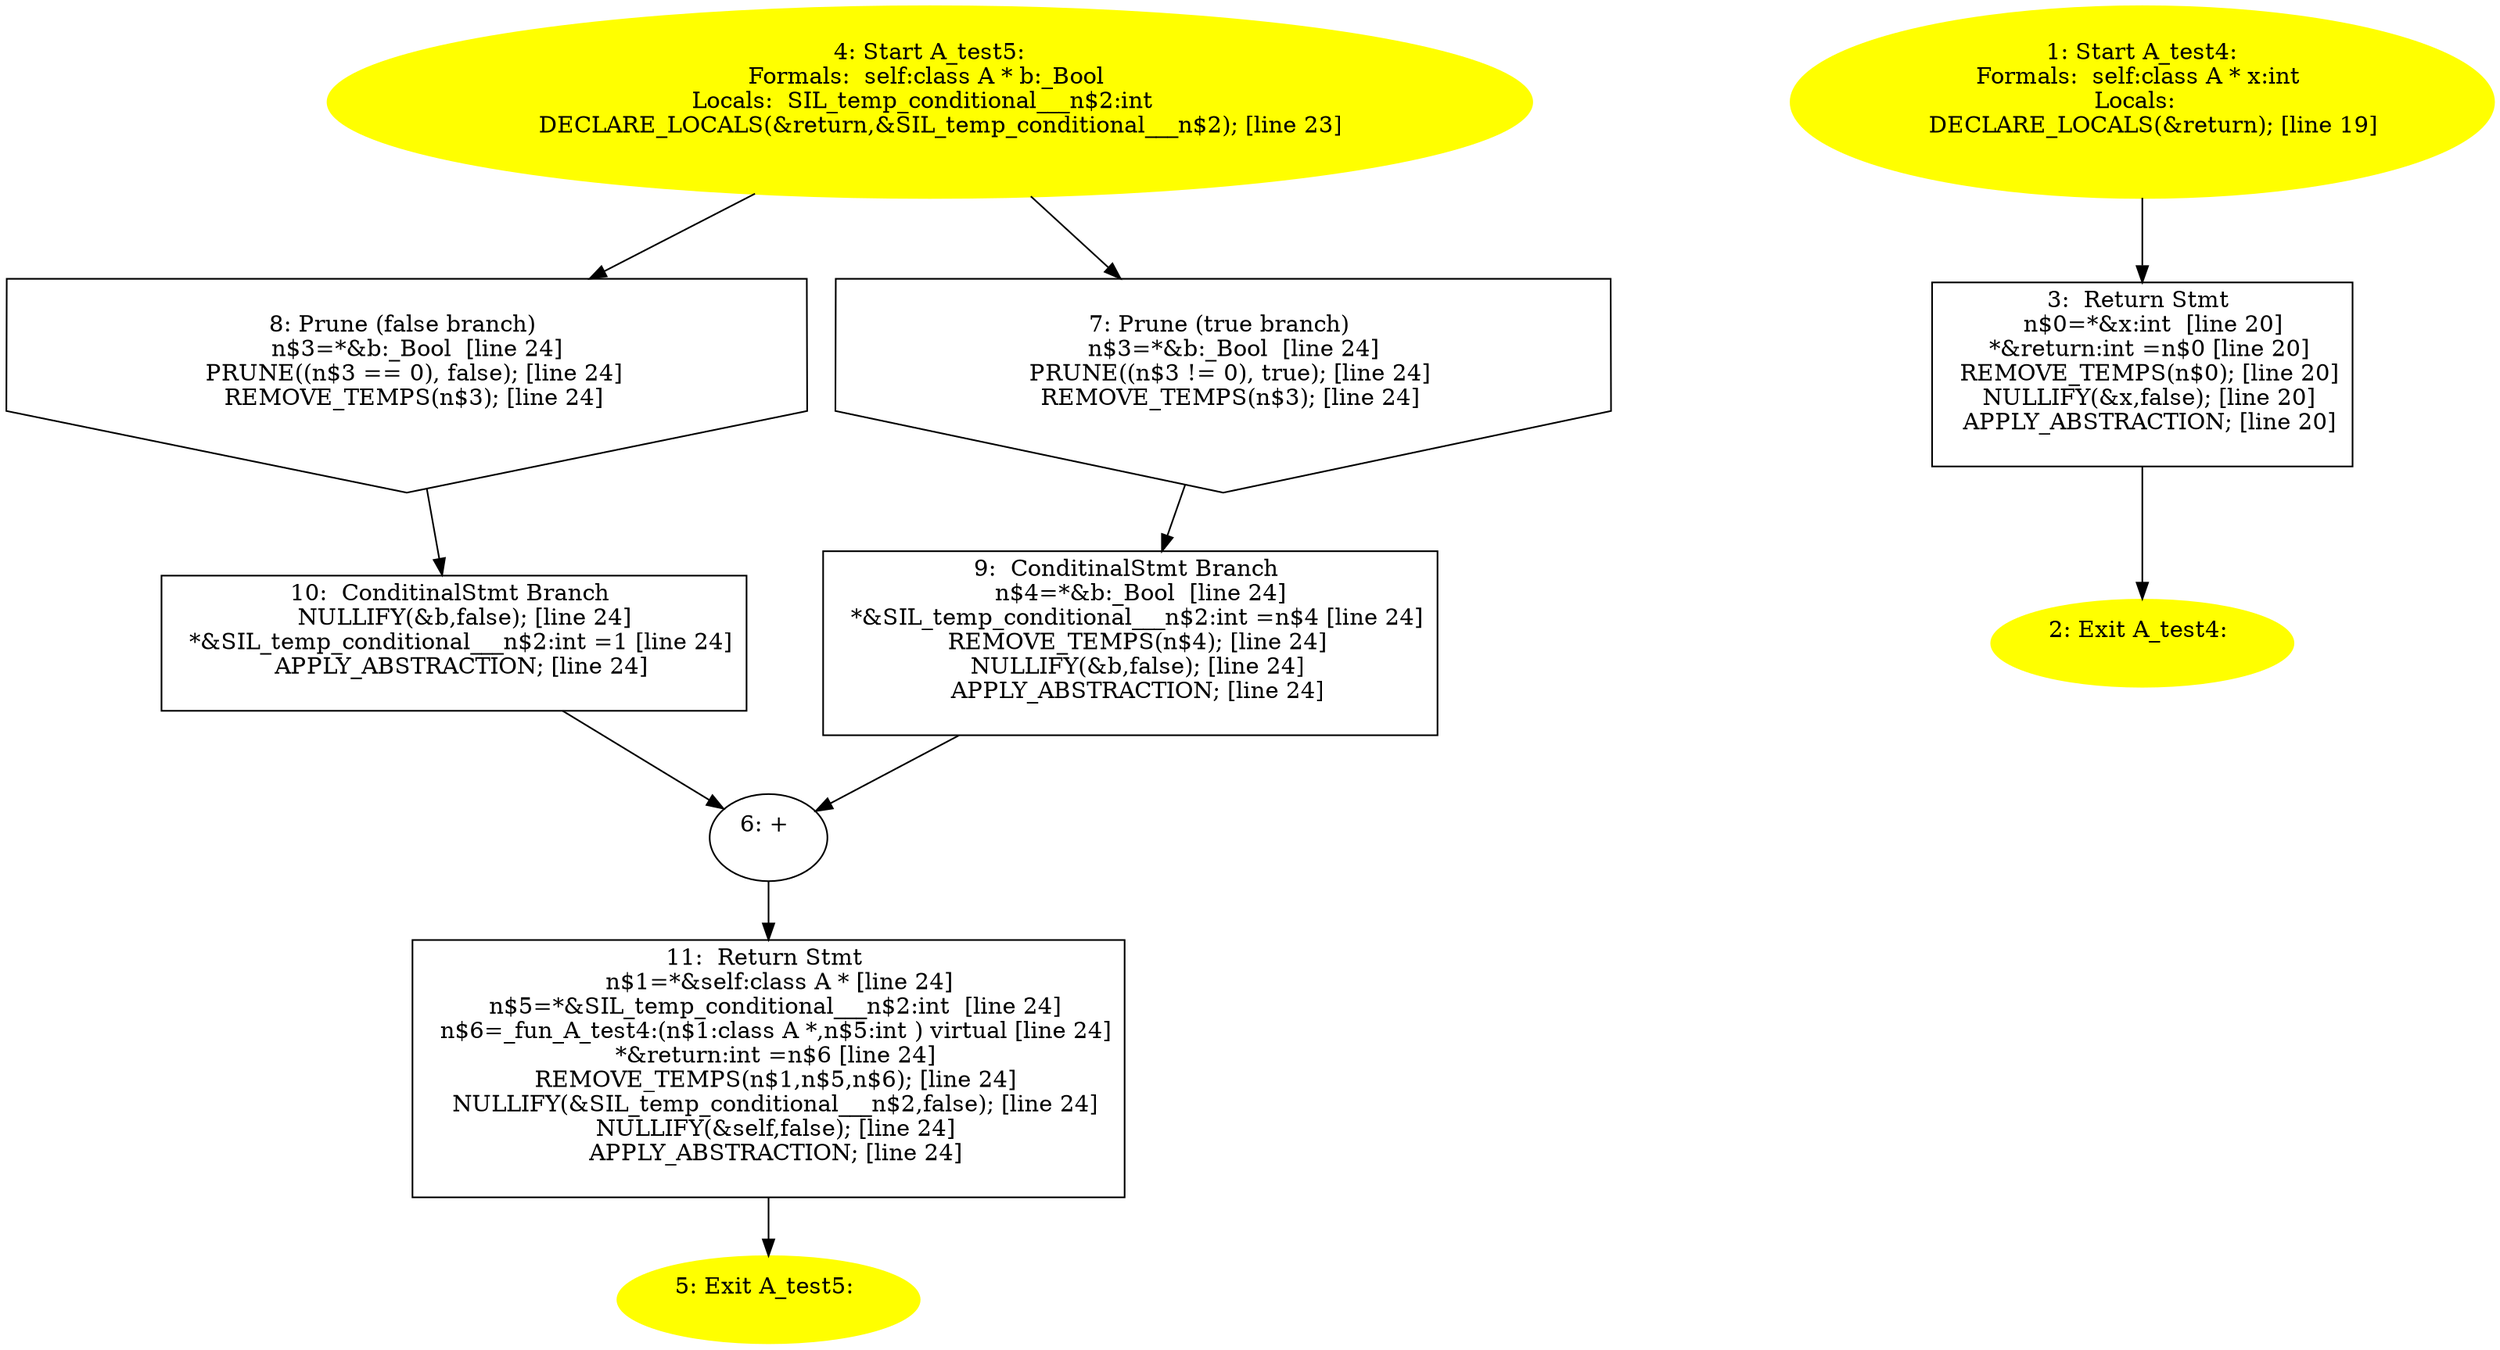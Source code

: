 digraph iCFG {
11 [label="11:  Return Stmt \n   n$1=*&self:class A * [line 24]\n  n$5=*&SIL_temp_conditional___n$2:int  [line 24]\n  n$6=_fun_A_test4:(n$1:class A *,n$5:int ) virtual [line 24]\n  *&return:int =n$6 [line 24]\n  REMOVE_TEMPS(n$1,n$5,n$6); [line 24]\n  NULLIFY(&SIL_temp_conditional___n$2,false); [line 24]\n  NULLIFY(&self,false); [line 24]\n  APPLY_ABSTRACTION; [line 24]\n " shape="box"]
	

	 11 -> 5 ;
10 [label="10:  ConditinalStmt Branch \n   NULLIFY(&b,false); [line 24]\n  *&SIL_temp_conditional___n$2:int =1 [line 24]\n  APPLY_ABSTRACTION; [line 24]\n " shape="box"]
	

	 10 -> 6 ;
9 [label="9:  ConditinalStmt Branch \n   n$4=*&b:_Bool  [line 24]\n  *&SIL_temp_conditional___n$2:int =n$4 [line 24]\n  REMOVE_TEMPS(n$4); [line 24]\n  NULLIFY(&b,false); [line 24]\n  APPLY_ABSTRACTION; [line 24]\n " shape="box"]
	

	 9 -> 6 ;
8 [label="8: Prune (false branch) \n   n$3=*&b:_Bool  [line 24]\n  PRUNE((n$3 == 0), false); [line 24]\n  REMOVE_TEMPS(n$3); [line 24]\n " shape="invhouse"]
	

	 8 -> 10 ;
7 [label="7: Prune (true branch) \n   n$3=*&b:_Bool  [line 24]\n  PRUNE((n$3 != 0), true); [line 24]\n  REMOVE_TEMPS(n$3); [line 24]\n " shape="invhouse"]
	

	 7 -> 9 ;
6 [label="6: + \n  " ]
	

	 6 -> 11 ;
5 [label="5: Exit A_test5: \n  " color=yellow style=filled]
	

4 [label="4: Start A_test5:\nFormals:  self:class A * b:_Bool \nLocals:  SIL_temp_conditional___n$2:int  \n   DECLARE_LOCALS(&return,&SIL_temp_conditional___n$2); [line 23]\n " color=yellow style=filled]
	

	 4 -> 7 ;
	 4 -> 8 ;
3 [label="3:  Return Stmt \n   n$0=*&x:int  [line 20]\n  *&return:int =n$0 [line 20]\n  REMOVE_TEMPS(n$0); [line 20]\n  NULLIFY(&x,false); [line 20]\n  APPLY_ABSTRACTION; [line 20]\n " shape="box"]
	

	 3 -> 2 ;
2 [label="2: Exit A_test4: \n  " color=yellow style=filled]
	

1 [label="1: Start A_test4:\nFormals:  self:class A * x:int \nLocals:  \n   DECLARE_LOCALS(&return); [line 19]\n " color=yellow style=filled]
	

	 1 -> 3 ;
}
